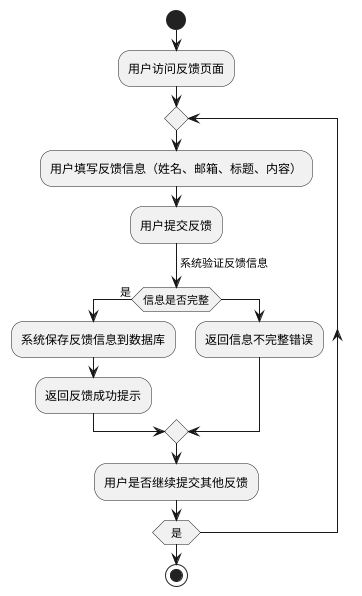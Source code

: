 @startuml
start
:用户访问反馈页面;

repeat
  :用户填写反馈信息（姓名、邮箱、标题、内容）;
  :用户提交反馈;
  -> 系统验证反馈信息;

  if (信息是否完整) then (是)
    :系统保存反馈信息到数据库;
    :返回反馈成功提示;
  else
    :返回信息不完整错误;
  endif

  :用户是否继续提交其他反馈;
repeat while (是)
stop
@enduml